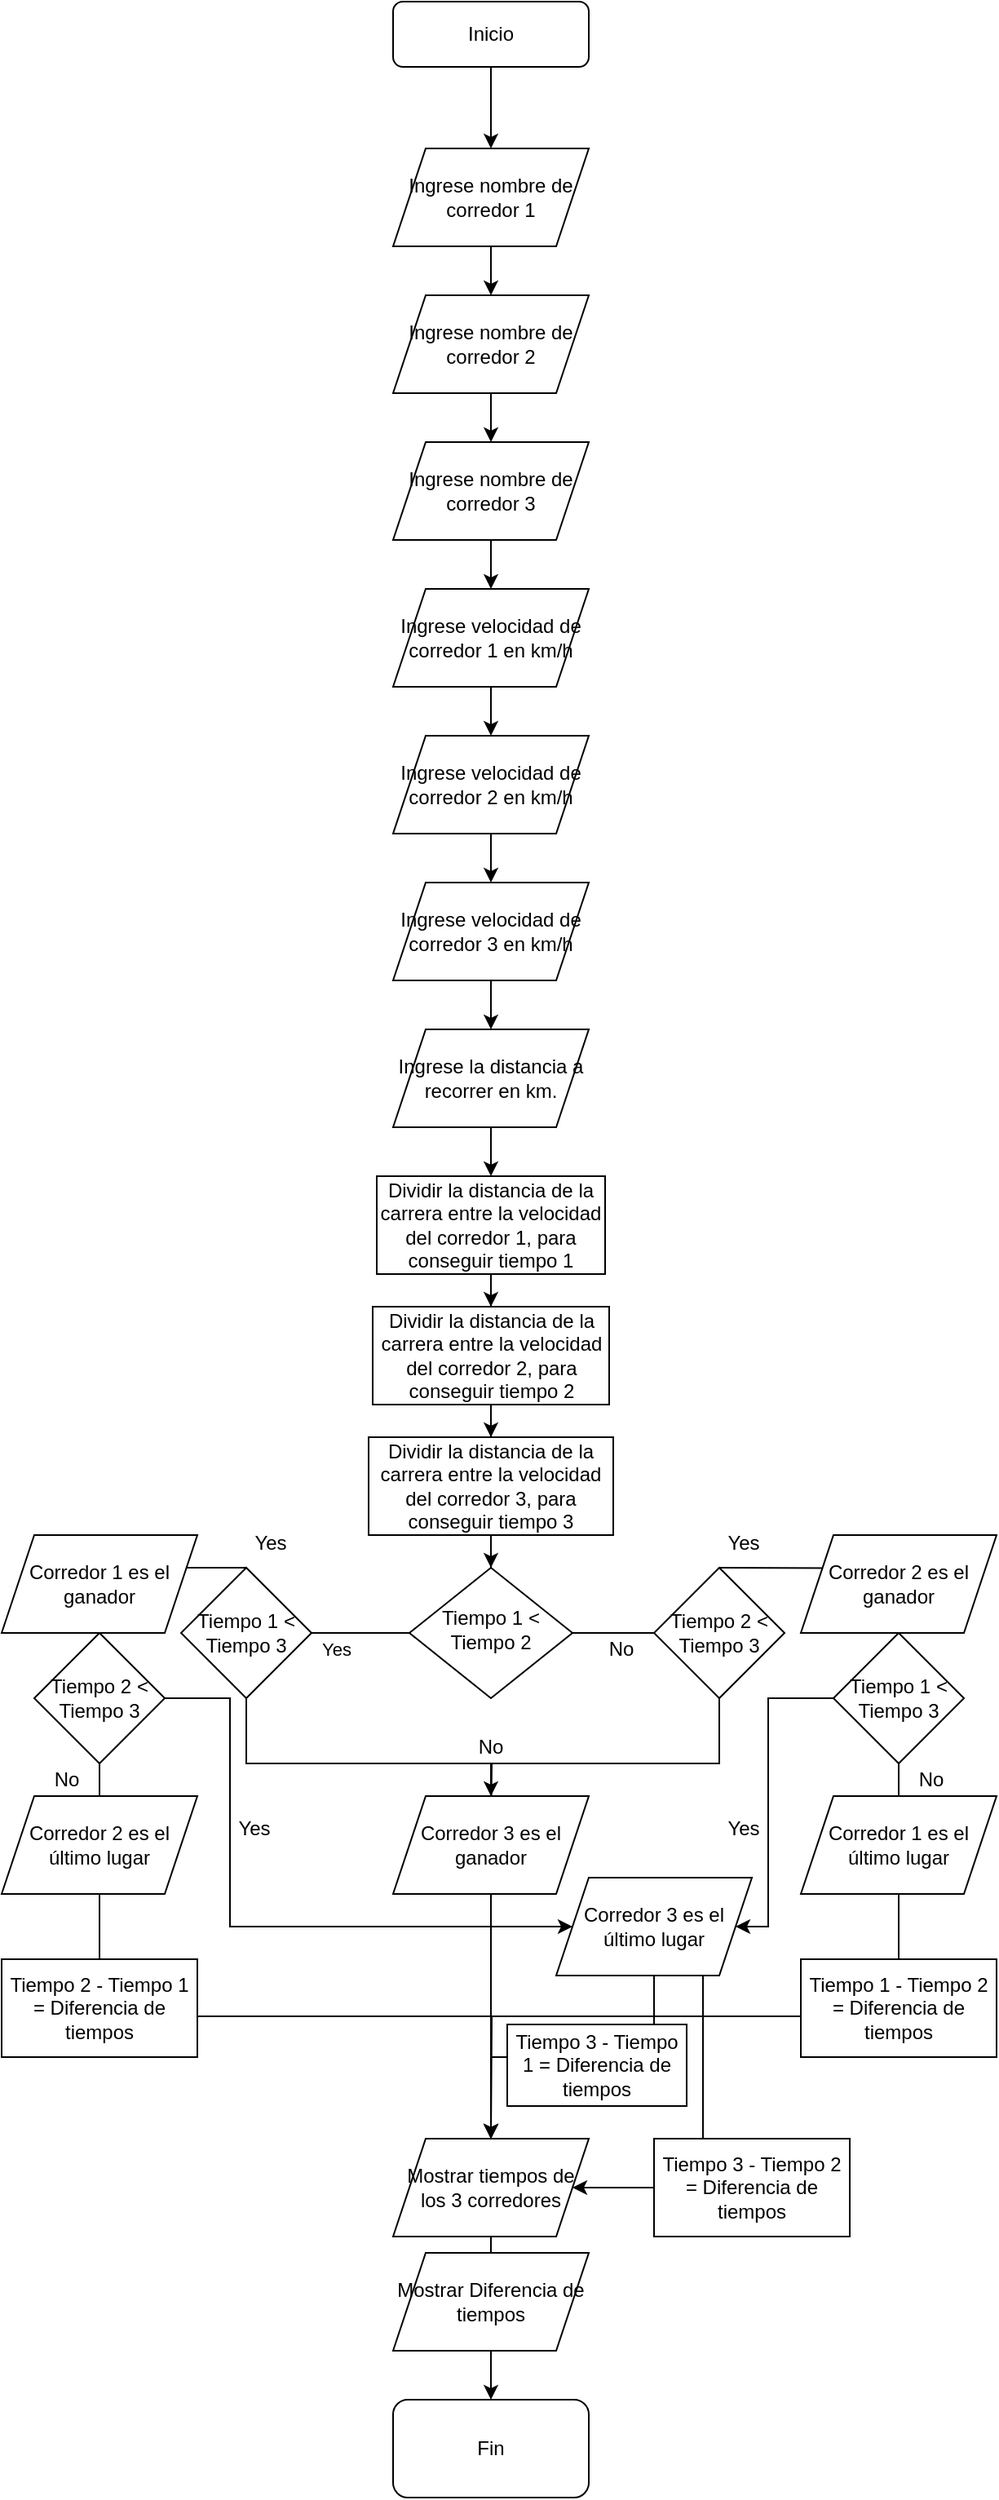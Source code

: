 <mxfile version="20.8.20" type="github">
  <diagram id="C5RBs43oDa-KdzZeNtuy" name="Page-1">
    <mxGraphModel dx="1831" dy="549" grid="1" gridSize="10" guides="1" tooltips="1" connect="1" arrows="1" fold="1" page="1" pageScale="1" pageWidth="827" pageHeight="1169" math="0" shadow="0">
      <root>
        <mxCell id="WIyWlLk6GJQsqaUBKTNV-0" />
        <mxCell id="WIyWlLk6GJQsqaUBKTNV-1" parent="WIyWlLk6GJQsqaUBKTNV-0" />
        <mxCell id="-UQQg0AoVL_Y2OU_jyts-15" value="" style="edgeStyle=orthogonalEdgeStyle;rounded=0;orthogonalLoop=1;jettySize=auto;html=1;exitX=0.5;exitY=1;exitDx=0;exitDy=0;endArrow=none;" edge="1" parent="WIyWlLk6GJQsqaUBKTNV-1" source="vOWyVOwrMFL4lCfqCHDc-45" target="-UQQg0AoVL_Y2OU_jyts-8">
          <mxGeometry relative="1" as="geometry">
            <mxPoint x="50" y="1360" as="targetPoint" />
            <mxPoint x="300" y="1080" as="sourcePoint" />
          </mxGeometry>
        </mxCell>
        <mxCell id="vOWyVOwrMFL4lCfqCHDc-2" style="edgeStyle=orthogonalEdgeStyle;rounded=0;orthogonalLoop=1;jettySize=auto;html=1;exitX=0.5;exitY=1;exitDx=0;exitDy=0;entryX=0.5;entryY=0;entryDx=0;entryDy=0;" parent="WIyWlLk6GJQsqaUBKTNV-1" source="WIyWlLk6GJQsqaUBKTNV-3" target="vOWyVOwrMFL4lCfqCHDc-0" edge="1">
          <mxGeometry relative="1" as="geometry" />
        </mxCell>
        <mxCell id="WIyWlLk6GJQsqaUBKTNV-3" value="Inicio" style="rounded=1;whiteSpace=wrap;html=1;fontSize=12;glass=0;strokeWidth=1;shadow=0;" parent="WIyWlLk6GJQsqaUBKTNV-1" vertex="1">
          <mxGeometry x="-10" y="80" width="120" height="40" as="geometry" />
        </mxCell>
        <mxCell id="WIyWlLk6GJQsqaUBKTNV-8" value="No" style="rounded=0;html=1;jettySize=auto;orthogonalLoop=1;fontSize=11;endArrow=block;endFill=0;endSize=8;strokeWidth=1;shadow=0;labelBackgroundColor=none;edgeStyle=orthogonalEdgeStyle;exitX=1;exitY=0.5;exitDx=0;exitDy=0;startArrow=none;" parent="WIyWlLk6GJQsqaUBKTNV-1" source="vOWyVOwrMFL4lCfqCHDc-33" edge="1">
          <mxGeometry x="0.333" y="20" relative="1" as="geometry">
            <mxPoint as="offset" />
            <mxPoint x="220" y="1080" as="targetPoint" />
            <Array as="points">
              <mxPoint x="170" y="1080" />
              <mxPoint x="170" y="1080" />
            </Array>
          </mxGeometry>
        </mxCell>
        <mxCell id="WIyWlLk6GJQsqaUBKTNV-9" value="Yes" style="edgeStyle=orthogonalEdgeStyle;rounded=0;html=1;jettySize=auto;orthogonalLoop=1;fontSize=11;endArrow=block;endFill=0;endSize=8;strokeWidth=1;shadow=0;labelBackgroundColor=none;" parent="WIyWlLk6GJQsqaUBKTNV-1" source="WIyWlLk6GJQsqaUBKTNV-10" edge="1">
          <mxGeometry y="10" relative="1" as="geometry">
            <mxPoint as="offset" />
            <mxPoint x="-90" y="1080" as="targetPoint" />
          </mxGeometry>
        </mxCell>
        <mxCell id="WIyWlLk6GJQsqaUBKTNV-10" value="Tiempo 1 &amp;lt; Tiempo 2" style="rhombus;whiteSpace=wrap;html=1;shadow=0;fontFamily=Helvetica;fontSize=12;align=center;strokeWidth=1;spacing=6;spacingTop=-4;" parent="WIyWlLk6GJQsqaUBKTNV-1" vertex="1">
          <mxGeometry y="1040" width="100" height="80" as="geometry" />
        </mxCell>
        <mxCell id="vOWyVOwrMFL4lCfqCHDc-5" style="edgeStyle=orthogonalEdgeStyle;rounded=0;orthogonalLoop=1;jettySize=auto;html=1;exitX=0.5;exitY=1;exitDx=0;exitDy=0;entryX=0.5;entryY=0;entryDx=0;entryDy=0;" parent="WIyWlLk6GJQsqaUBKTNV-1" source="vOWyVOwrMFL4lCfqCHDc-0" target="vOWyVOwrMFL4lCfqCHDc-4" edge="1">
          <mxGeometry relative="1" as="geometry" />
        </mxCell>
        <mxCell id="vOWyVOwrMFL4lCfqCHDc-0" value="Ingrese nombre de corredor 1" style="shape=parallelogram;perimeter=parallelogramPerimeter;whiteSpace=wrap;html=1;fixedSize=1;" parent="WIyWlLk6GJQsqaUBKTNV-1" vertex="1">
          <mxGeometry x="-10" y="170" width="120" height="60" as="geometry" />
        </mxCell>
        <mxCell id="vOWyVOwrMFL4lCfqCHDc-7" value="" style="edgeStyle=orthogonalEdgeStyle;rounded=0;orthogonalLoop=1;jettySize=auto;html=1;" parent="WIyWlLk6GJQsqaUBKTNV-1" source="vOWyVOwrMFL4lCfqCHDc-4" target="vOWyVOwrMFL4lCfqCHDc-6" edge="1">
          <mxGeometry relative="1" as="geometry" />
        </mxCell>
        <mxCell id="vOWyVOwrMFL4lCfqCHDc-4" value="Ingrese nombre de corredor 2" style="shape=parallelogram;perimeter=parallelogramPerimeter;whiteSpace=wrap;html=1;fixedSize=1;" parent="WIyWlLk6GJQsqaUBKTNV-1" vertex="1">
          <mxGeometry x="-10" y="260" width="120" height="60" as="geometry" />
        </mxCell>
        <mxCell id="vOWyVOwrMFL4lCfqCHDc-9" style="edgeStyle=orthogonalEdgeStyle;rounded=0;orthogonalLoop=1;jettySize=auto;html=1;exitX=0.5;exitY=1;exitDx=0;exitDy=0;entryX=0.5;entryY=0;entryDx=0;entryDy=0;" parent="WIyWlLk6GJQsqaUBKTNV-1" source="vOWyVOwrMFL4lCfqCHDc-6" target="vOWyVOwrMFL4lCfqCHDc-8" edge="1">
          <mxGeometry relative="1" as="geometry" />
        </mxCell>
        <mxCell id="vOWyVOwrMFL4lCfqCHDc-6" value="Ingrese nombre de corredor 3" style="shape=parallelogram;perimeter=parallelogramPerimeter;whiteSpace=wrap;html=1;fixedSize=1;" parent="WIyWlLk6GJQsqaUBKTNV-1" vertex="1">
          <mxGeometry x="-10" y="350" width="120" height="60" as="geometry" />
        </mxCell>
        <mxCell id="vOWyVOwrMFL4lCfqCHDc-11" style="edgeStyle=orthogonalEdgeStyle;rounded=0;orthogonalLoop=1;jettySize=auto;html=1;exitX=0.5;exitY=1;exitDx=0;exitDy=0;entryX=0.5;entryY=0;entryDx=0;entryDy=0;" parent="WIyWlLk6GJQsqaUBKTNV-1" source="vOWyVOwrMFL4lCfqCHDc-8" target="vOWyVOwrMFL4lCfqCHDc-10" edge="1">
          <mxGeometry relative="1" as="geometry" />
        </mxCell>
        <mxCell id="vOWyVOwrMFL4lCfqCHDc-8" value="Ingrese velocidad de corredor 1 en km/h" style="shape=parallelogram;perimeter=parallelogramPerimeter;whiteSpace=wrap;html=1;fixedSize=1;" parent="WIyWlLk6GJQsqaUBKTNV-1" vertex="1">
          <mxGeometry x="-10" y="440" width="120" height="60" as="geometry" />
        </mxCell>
        <mxCell id="vOWyVOwrMFL4lCfqCHDc-13" style="edgeStyle=orthogonalEdgeStyle;rounded=0;orthogonalLoop=1;jettySize=auto;html=1;exitX=0.5;exitY=1;exitDx=0;exitDy=0;entryX=0.5;entryY=0;entryDx=0;entryDy=0;" parent="WIyWlLk6GJQsqaUBKTNV-1" source="vOWyVOwrMFL4lCfqCHDc-10" target="vOWyVOwrMFL4lCfqCHDc-12" edge="1">
          <mxGeometry relative="1" as="geometry" />
        </mxCell>
        <mxCell id="vOWyVOwrMFL4lCfqCHDc-10" value="Ingrese velocidad de corredor 2 en km/h" style="shape=parallelogram;perimeter=parallelogramPerimeter;whiteSpace=wrap;html=1;fixedSize=1;" parent="WIyWlLk6GJQsqaUBKTNV-1" vertex="1">
          <mxGeometry x="-10" y="530" width="120" height="60" as="geometry" />
        </mxCell>
        <mxCell id="vOWyVOwrMFL4lCfqCHDc-15" value="" style="edgeStyle=orthogonalEdgeStyle;rounded=0;orthogonalLoop=1;jettySize=auto;html=1;" parent="WIyWlLk6GJQsqaUBKTNV-1" source="vOWyVOwrMFL4lCfqCHDc-12" target="vOWyVOwrMFL4lCfqCHDc-14" edge="1">
          <mxGeometry relative="1" as="geometry" />
        </mxCell>
        <mxCell id="vOWyVOwrMFL4lCfqCHDc-12" value="Ingrese velocidad de corredor 3 en km/h" style="shape=parallelogram;perimeter=parallelogramPerimeter;whiteSpace=wrap;html=1;fixedSize=1;" parent="WIyWlLk6GJQsqaUBKTNV-1" vertex="1">
          <mxGeometry x="-10" y="620" width="120" height="60" as="geometry" />
        </mxCell>
        <mxCell id="vOWyVOwrMFL4lCfqCHDc-18" style="edgeStyle=orthogonalEdgeStyle;rounded=0;orthogonalLoop=1;jettySize=auto;html=1;exitX=0.5;exitY=1;exitDx=0;exitDy=0;entryX=0.5;entryY=0;entryDx=0;entryDy=0;" parent="WIyWlLk6GJQsqaUBKTNV-1" source="vOWyVOwrMFL4lCfqCHDc-14" target="vOWyVOwrMFL4lCfqCHDc-19" edge="1">
          <mxGeometry relative="1" as="geometry">
            <mxPoint x="50" y="800" as="targetPoint" />
          </mxGeometry>
        </mxCell>
        <mxCell id="vOWyVOwrMFL4lCfqCHDc-14" value="Ingrese la distancia a recorrer en km." style="shape=parallelogram;perimeter=parallelogramPerimeter;whiteSpace=wrap;html=1;fixedSize=1;" parent="WIyWlLk6GJQsqaUBKTNV-1" vertex="1">
          <mxGeometry x="-10" y="710" width="120" height="60" as="geometry" />
        </mxCell>
        <mxCell id="vOWyVOwrMFL4lCfqCHDc-22" value="" style="edgeStyle=orthogonalEdgeStyle;rounded=0;orthogonalLoop=1;jettySize=auto;html=1;" parent="WIyWlLk6GJQsqaUBKTNV-1" source="vOWyVOwrMFL4lCfqCHDc-19" target="vOWyVOwrMFL4lCfqCHDc-21" edge="1">
          <mxGeometry relative="1" as="geometry" />
        </mxCell>
        <mxCell id="vOWyVOwrMFL4lCfqCHDc-19" value="Dividir la distancia de la carrera entre la velocidad del corredor 1, para conseguir tiempo 1" style="rounded=0;whiteSpace=wrap;html=1;" parent="WIyWlLk6GJQsqaUBKTNV-1" vertex="1">
          <mxGeometry x="-20" y="800" width="140" height="60" as="geometry" />
        </mxCell>
        <mxCell id="vOWyVOwrMFL4lCfqCHDc-24" value="" style="edgeStyle=orthogonalEdgeStyle;rounded=0;orthogonalLoop=1;jettySize=auto;html=1;" parent="WIyWlLk6GJQsqaUBKTNV-1" source="vOWyVOwrMFL4lCfqCHDc-21" target="vOWyVOwrMFL4lCfqCHDc-23" edge="1">
          <mxGeometry relative="1" as="geometry" />
        </mxCell>
        <mxCell id="vOWyVOwrMFL4lCfqCHDc-21" value="Dividir la distancia de la carrera entre la velocidad del corredor 2, para conseguir tiempo 2" style="rounded=0;whiteSpace=wrap;html=1;" parent="WIyWlLk6GJQsqaUBKTNV-1" vertex="1">
          <mxGeometry x="-22.5" y="880" width="145" height="60" as="geometry" />
        </mxCell>
        <mxCell id="vOWyVOwrMFL4lCfqCHDc-26" value="" style="edgeStyle=orthogonalEdgeStyle;rounded=0;orthogonalLoop=1;jettySize=auto;html=1;entryX=0.5;entryY=0;entryDx=0;entryDy=0;" parent="WIyWlLk6GJQsqaUBKTNV-1" source="vOWyVOwrMFL4lCfqCHDc-23" target="WIyWlLk6GJQsqaUBKTNV-10" edge="1">
          <mxGeometry relative="1" as="geometry">
            <mxPoint x="50" y="1090" as="targetPoint" />
          </mxGeometry>
        </mxCell>
        <mxCell id="vOWyVOwrMFL4lCfqCHDc-23" value="Dividir la distancia de la carrera entre la velocidad del corredor 3, para conseguir tiempo 3" style="rounded=0;whiteSpace=wrap;html=1;" parent="WIyWlLk6GJQsqaUBKTNV-1" vertex="1">
          <mxGeometry x="-25" y="960" width="150" height="60" as="geometry" />
        </mxCell>
        <mxCell id="vOWyVOwrMFL4lCfqCHDc-32" value="" style="edgeStyle=orthogonalEdgeStyle;rounded=0;orthogonalLoop=1;jettySize=auto;html=1;exitX=0.5;exitY=0;exitDx=0;exitDy=0;entryX=0.5;entryY=0;entryDx=0;entryDy=0;" parent="WIyWlLk6GJQsqaUBKTNV-1" source="vOWyVOwrMFL4lCfqCHDc-28" target="vOWyVOwrMFL4lCfqCHDc-31" edge="1">
          <mxGeometry relative="1" as="geometry">
            <mxPoint x="-160" y="1170" as="targetPoint" />
            <Array as="points">
              <mxPoint x="-190" y="1040" />
            </Array>
          </mxGeometry>
        </mxCell>
        <mxCell id="vOWyVOwrMFL4lCfqCHDc-35" value="" style="edgeStyle=orthogonalEdgeStyle;rounded=0;orthogonalLoop=1;jettySize=auto;html=1;exitX=0.5;exitY=1;exitDx=0;exitDy=0;" parent="WIyWlLk6GJQsqaUBKTNV-1" source="vOWyVOwrMFL4lCfqCHDc-28" target="vOWyVOwrMFL4lCfqCHDc-34" edge="1">
          <mxGeometry relative="1" as="geometry">
            <Array as="points">
              <mxPoint x="-100" y="1160" />
              <mxPoint x="50" y="1160" />
            </Array>
          </mxGeometry>
        </mxCell>
        <mxCell id="vOWyVOwrMFL4lCfqCHDc-28" value="Tiempo 1 &amp;lt; Tiempo 3" style="rhombus;whiteSpace=wrap;html=1;" parent="WIyWlLk6GJQsqaUBKTNV-1" vertex="1">
          <mxGeometry x="-140" y="1040" width="80" height="80" as="geometry" />
        </mxCell>
        <mxCell id="vOWyVOwrMFL4lCfqCHDc-48" style="edgeStyle=orthogonalEdgeStyle;rounded=0;orthogonalLoop=1;jettySize=auto;html=1;exitX=0.5;exitY=1;exitDx=0;exitDy=0;startArrow=none;" parent="WIyWlLk6GJQsqaUBKTNV-1" source="-UQQg0AoVL_Y2OU_jyts-4" edge="1">
          <mxGeometry relative="1" as="geometry">
            <mxPoint x="50" y="1390" as="targetPoint" />
          </mxGeometry>
        </mxCell>
        <mxCell id="vOWyVOwrMFL4lCfqCHDc-36" style="edgeStyle=orthogonalEdgeStyle;rounded=0;orthogonalLoop=1;jettySize=auto;html=1;exitX=0.5;exitY=1;exitDx=0;exitDy=0;" parent="WIyWlLk6GJQsqaUBKTNV-1" source="vOWyVOwrMFL4lCfqCHDc-33" edge="1">
          <mxGeometry relative="1" as="geometry">
            <mxPoint x="50" y="1200" as="targetPoint" />
          </mxGeometry>
        </mxCell>
        <mxCell id="vOWyVOwrMFL4lCfqCHDc-49" style="edgeStyle=orthogonalEdgeStyle;rounded=0;orthogonalLoop=1;jettySize=auto;html=1;exitX=0.5;exitY=1;exitDx=0;exitDy=0;" parent="WIyWlLk6GJQsqaUBKTNV-1" source="vOWyVOwrMFL4lCfqCHDc-34" edge="1">
          <mxGeometry relative="1" as="geometry">
            <mxPoint x="50" y="1390" as="targetPoint" />
          </mxGeometry>
        </mxCell>
        <mxCell id="vOWyVOwrMFL4lCfqCHDc-34" value="Corredor 3 es el ganador" style="shape=parallelogram;perimeter=parallelogramPerimeter;whiteSpace=wrap;html=1;fixedSize=1;" parent="WIyWlLk6GJQsqaUBKTNV-1" vertex="1">
          <mxGeometry x="-10" y="1180" width="120" height="60" as="geometry" />
        </mxCell>
        <mxCell id="vOWyVOwrMFL4lCfqCHDc-37" value="" style="rounded=0;html=1;jettySize=auto;orthogonalLoop=1;fontSize=11;endArrow=none;endFill=0;endSize=8;strokeWidth=1;shadow=0;labelBackgroundColor=none;edgeStyle=orthogonalEdgeStyle;exitX=1;exitY=0.5;exitDx=0;exitDy=0;" parent="WIyWlLk6GJQsqaUBKTNV-1" source="WIyWlLk6GJQsqaUBKTNV-10" target="vOWyVOwrMFL4lCfqCHDc-33" edge="1">
          <mxGeometry x="0.333" y="20" relative="1" as="geometry">
            <mxPoint as="offset" />
            <mxPoint x="100" y="1080" as="sourcePoint" />
            <mxPoint x="220" y="1080" as="targetPoint" />
            <Array as="points" />
          </mxGeometry>
        </mxCell>
        <mxCell id="vOWyVOwrMFL4lCfqCHDc-33" value="Tiempo 2 &amp;lt; Tiempo 3" style="rhombus;whiteSpace=wrap;html=1;" parent="WIyWlLk6GJQsqaUBKTNV-1" vertex="1">
          <mxGeometry x="150" y="1040" width="80" height="80" as="geometry" />
        </mxCell>
        <mxCell id="vOWyVOwrMFL4lCfqCHDc-40" value="Yes" style="text;html=1;strokeColor=none;fillColor=none;align=center;verticalAlign=middle;whiteSpace=wrap;rounded=0;" parent="WIyWlLk6GJQsqaUBKTNV-1" vertex="1">
          <mxGeometry x="-100" y="1015" width="30" height="20" as="geometry" />
        </mxCell>
        <mxCell id="vOWyVOwrMFL4lCfqCHDc-41" value="Yes" style="text;html=1;strokeColor=none;fillColor=none;align=center;verticalAlign=middle;whiteSpace=wrap;rounded=0;" parent="WIyWlLk6GJQsqaUBKTNV-1" vertex="1">
          <mxGeometry x="190" y="1015" width="30" height="20" as="geometry" />
        </mxCell>
        <mxCell id="vOWyVOwrMFL4lCfqCHDc-42" value="No" style="text;html=1;strokeColor=none;fillColor=none;align=center;verticalAlign=middle;whiteSpace=wrap;rounded=0;" parent="WIyWlLk6GJQsqaUBKTNV-1" vertex="1">
          <mxGeometry x="110" y="1080" width="40" height="20" as="geometry" />
        </mxCell>
        <mxCell id="vOWyVOwrMFL4lCfqCHDc-43" value="No" style="text;html=1;strokeColor=none;fillColor=none;align=center;verticalAlign=middle;whiteSpace=wrap;rounded=0;" parent="WIyWlLk6GJQsqaUBKTNV-1" vertex="1">
          <mxGeometry x="30" y="1140" width="40" height="20" as="geometry" />
        </mxCell>
        <mxCell id="vOWyVOwrMFL4lCfqCHDc-44" value="" style="edgeStyle=orthogonalEdgeStyle;rounded=0;orthogonalLoop=1;jettySize=auto;html=1;startArrow=none;" parent="WIyWlLk6GJQsqaUBKTNV-1" target="vOWyVOwrMFL4lCfqCHDc-45" edge="1" source="-UQQg0AoVL_Y2OU_jyts-8">
          <mxGeometry relative="1" as="geometry">
            <mxPoint x="190" y="1040" as="sourcePoint" />
          </mxGeometry>
        </mxCell>
        <mxCell id="vOWyVOwrMFL4lCfqCHDc-50" style="edgeStyle=orthogonalEdgeStyle;rounded=0;orthogonalLoop=1;jettySize=auto;html=1;exitX=0.5;exitY=1;exitDx=0;exitDy=0;startArrow=none;entryX=0.5;entryY=0;entryDx=0;entryDy=0;" parent="WIyWlLk6GJQsqaUBKTNV-1" source="-UQQg0AoVL_Y2OU_jyts-5" edge="1" target="vOWyVOwrMFL4lCfqCHDc-51">
          <mxGeometry relative="1" as="geometry">
            <mxPoint x="50" y="1360" as="targetPoint" />
          </mxGeometry>
        </mxCell>
        <mxCell id="vOWyVOwrMFL4lCfqCHDc-53" value="" style="edgeStyle=orthogonalEdgeStyle;rounded=0;orthogonalLoop=1;jettySize=auto;html=1;" parent="WIyWlLk6GJQsqaUBKTNV-1" source="vOWyVOwrMFL4lCfqCHDc-51" target="vOWyVOwrMFL4lCfqCHDc-52" edge="1">
          <mxGeometry relative="1" as="geometry" />
        </mxCell>
        <mxCell id="vOWyVOwrMFL4lCfqCHDc-51" value="Mostrar tiempos de los 3 corredores" style="shape=parallelogram;perimeter=parallelogramPerimeter;whiteSpace=wrap;html=1;fixedSize=1;" parent="WIyWlLk6GJQsqaUBKTNV-1" vertex="1">
          <mxGeometry x="-10" y="1390" width="120" height="60" as="geometry" />
        </mxCell>
        <mxCell id="vOWyVOwrMFL4lCfqCHDc-52" value="Fin" style="rounded=1;whiteSpace=wrap;html=1;" parent="WIyWlLk6GJQsqaUBKTNV-1" vertex="1">
          <mxGeometry x="-10" y="1550" width="120" height="60" as="geometry" />
        </mxCell>
        <mxCell id="-UQQg0AoVL_Y2OU_jyts-12" style="edgeStyle=orthogonalEdgeStyle;rounded=0;orthogonalLoop=1;jettySize=auto;html=1;exitX=1;exitY=0.5;exitDx=0;exitDy=0;entryX=0;entryY=0.5;entryDx=0;entryDy=0;" edge="1" parent="WIyWlLk6GJQsqaUBKTNV-1" source="-UQQg0AoVL_Y2OU_jyts-7" target="-UQQg0AoVL_Y2OU_jyts-11">
          <mxGeometry relative="1" as="geometry">
            <Array as="points">
              <mxPoint x="-110" y="1120" />
              <mxPoint x="-110" y="1260" />
            </Array>
          </mxGeometry>
        </mxCell>
        <mxCell id="-UQQg0AoVL_Y2OU_jyts-9" value="" style="edgeStyle=orthogonalEdgeStyle;rounded=0;orthogonalLoop=1;jettySize=auto;html=1;endArrow=none;" edge="1" parent="WIyWlLk6GJQsqaUBKTNV-1" target="-UQQg0AoVL_Y2OU_jyts-8">
          <mxGeometry relative="1" as="geometry">
            <mxPoint x="190" y="1040" as="sourcePoint" />
            <mxPoint x="290" y="1169" as="targetPoint" />
          </mxGeometry>
        </mxCell>
        <mxCell id="-UQQg0AoVL_Y2OU_jyts-10" style="edgeStyle=orthogonalEdgeStyle;rounded=0;orthogonalLoop=1;jettySize=auto;html=1;exitX=0;exitY=0.5;exitDx=0;exitDy=0;entryX=1;entryY=0.5;entryDx=0;entryDy=0;" edge="1" parent="WIyWlLk6GJQsqaUBKTNV-1" source="-UQQg0AoVL_Y2OU_jyts-8" target="-UQQg0AoVL_Y2OU_jyts-11">
          <mxGeometry relative="1" as="geometry">
            <mxPoint x="170" y="1260" as="targetPoint" />
            <Array as="points">
              <mxPoint x="220" y="1120" />
              <mxPoint x="220" y="1260" />
            </Array>
          </mxGeometry>
        </mxCell>
        <mxCell id="-UQQg0AoVL_Y2OU_jyts-25" style="edgeStyle=orthogonalEdgeStyle;rounded=0;orthogonalLoop=1;jettySize=auto;html=1;exitX=0.75;exitY=1;exitDx=0;exitDy=0;entryX=1;entryY=0.5;entryDx=0;entryDy=0;" edge="1" parent="WIyWlLk6GJQsqaUBKTNV-1" source="-UQQg0AoVL_Y2OU_jyts-11" target="vOWyVOwrMFL4lCfqCHDc-51">
          <mxGeometry relative="1" as="geometry">
            <Array as="points">
              <mxPoint x="180" y="1420" />
            </Array>
          </mxGeometry>
        </mxCell>
        <mxCell id="-UQQg0AoVL_Y2OU_jyts-29" style="edgeStyle=orthogonalEdgeStyle;rounded=0;orthogonalLoop=1;jettySize=auto;html=1;exitX=0.5;exitY=1;exitDx=0;exitDy=0;" edge="1" parent="WIyWlLk6GJQsqaUBKTNV-1" source="-UQQg0AoVL_Y2OU_jyts-11" target="vOWyVOwrMFL4lCfqCHDc-51">
          <mxGeometry relative="1" as="geometry" />
        </mxCell>
        <mxCell id="-UQQg0AoVL_Y2OU_jyts-11" value="Corredor 3 es el último lugar" style="shape=parallelogram;perimeter=parallelogramPerimeter;whiteSpace=wrap;html=1;fixedSize=1;" vertex="1" parent="WIyWlLk6GJQsqaUBKTNV-1">
          <mxGeometry x="90" y="1230" width="120" height="60" as="geometry" />
        </mxCell>
        <mxCell id="-UQQg0AoVL_Y2OU_jyts-13" value="Yes" style="text;html=1;strokeColor=none;fillColor=none;align=center;verticalAlign=middle;whiteSpace=wrap;rounded=0;" vertex="1" parent="WIyWlLk6GJQsqaUBKTNV-1">
          <mxGeometry x="-110" y="1190" width="30" height="20" as="geometry" />
        </mxCell>
        <mxCell id="-UQQg0AoVL_Y2OU_jyts-14" value="" style="edgeStyle=orthogonalEdgeStyle;rounded=0;orthogonalLoop=1;jettySize=auto;html=1;exitX=0.5;exitY=1;exitDx=0;exitDy=0;endArrow=none;" edge="1" parent="WIyWlLk6GJQsqaUBKTNV-1" source="vOWyVOwrMFL4lCfqCHDc-31" target="-UQQg0AoVL_Y2OU_jyts-4">
          <mxGeometry relative="1" as="geometry">
            <mxPoint x="50" y="1360" as="targetPoint" />
            <mxPoint x="-190" y="1070" as="sourcePoint" />
          </mxGeometry>
        </mxCell>
        <mxCell id="-UQQg0AoVL_Y2OU_jyts-4" value="Corredor 2 es el último lugar" style="shape=parallelogram;perimeter=parallelogramPerimeter;whiteSpace=wrap;html=1;fixedSize=1;" vertex="1" parent="WIyWlLk6GJQsqaUBKTNV-1">
          <mxGeometry x="-250" y="1180" width="120" height="60" as="geometry" />
        </mxCell>
        <mxCell id="vOWyVOwrMFL4lCfqCHDc-31" value="Corredor 1 es el ganador" style="shape=parallelogram;perimeter=parallelogramPerimeter;whiteSpace=wrap;html=1;fixedSize=1;" parent="WIyWlLk6GJQsqaUBKTNV-1" vertex="1">
          <mxGeometry x="-250" y="1020" width="120" height="60" as="geometry" />
        </mxCell>
        <mxCell id="-UQQg0AoVL_Y2OU_jyts-7" value="Tiempo 2 &amp;lt; Tiempo 3" style="rhombus;whiteSpace=wrap;html=1;" vertex="1" parent="WIyWlLk6GJQsqaUBKTNV-1">
          <mxGeometry x="-230" y="1080" width="80" height="80" as="geometry" />
        </mxCell>
        <mxCell id="vOWyVOwrMFL4lCfqCHDc-45" value="Corredor 2 es el ganador" style="shape=parallelogram;perimeter=parallelogramPerimeter;whiteSpace=wrap;html=1;fixedSize=1;" parent="WIyWlLk6GJQsqaUBKTNV-1" vertex="1">
          <mxGeometry x="240" y="1020" width="120" height="60" as="geometry" />
        </mxCell>
        <mxCell id="-UQQg0AoVL_Y2OU_jyts-8" value="Tiempo 1 &amp;lt; Tiempo 3" style="rhombus;whiteSpace=wrap;html=1;" vertex="1" parent="WIyWlLk6GJQsqaUBKTNV-1">
          <mxGeometry x="260" y="1080" width="80" height="80" as="geometry" />
        </mxCell>
        <mxCell id="-UQQg0AoVL_Y2OU_jyts-16" value="" style="edgeStyle=orthogonalEdgeStyle;rounded=0;orthogonalLoop=1;jettySize=auto;html=1;exitX=0.5;exitY=1;exitDx=0;exitDy=0;startArrow=none;endArrow=none;" edge="1" parent="WIyWlLk6GJQsqaUBKTNV-1" source="-UQQg0AoVL_Y2OU_jyts-8" target="-UQQg0AoVL_Y2OU_jyts-5">
          <mxGeometry relative="1" as="geometry">
            <mxPoint x="50" y="1360" as="targetPoint" />
            <mxPoint x="300" y="1160" as="sourcePoint" />
          </mxGeometry>
        </mxCell>
        <mxCell id="-UQQg0AoVL_Y2OU_jyts-5" value="Corredor 1 es el último lugar" style="shape=parallelogram;perimeter=parallelogramPerimeter;whiteSpace=wrap;html=1;fixedSize=1;" vertex="1" parent="WIyWlLk6GJQsqaUBKTNV-1">
          <mxGeometry x="240" y="1180" width="120" height="60" as="geometry" />
        </mxCell>
        <mxCell id="-UQQg0AoVL_Y2OU_jyts-17" value="Yes" style="text;html=1;strokeColor=none;fillColor=none;align=center;verticalAlign=middle;whiteSpace=wrap;rounded=0;" vertex="1" parent="WIyWlLk6GJQsqaUBKTNV-1">
          <mxGeometry x="190" y="1190" width="30" height="20" as="geometry" />
        </mxCell>
        <mxCell id="-UQQg0AoVL_Y2OU_jyts-18" value="No" style="text;html=1;strokeColor=none;fillColor=none;align=center;verticalAlign=middle;whiteSpace=wrap;rounded=0;" vertex="1" parent="WIyWlLk6GJQsqaUBKTNV-1">
          <mxGeometry x="-230" y="1160" width="40" height="20" as="geometry" />
        </mxCell>
        <mxCell id="-UQQg0AoVL_Y2OU_jyts-19" value="No" style="text;html=1;strokeColor=none;fillColor=none;align=center;verticalAlign=middle;whiteSpace=wrap;rounded=0;" vertex="1" parent="WIyWlLk6GJQsqaUBKTNV-1">
          <mxGeometry x="300" y="1160" width="40" height="20" as="geometry" />
        </mxCell>
        <mxCell id="-UQQg0AoVL_Y2OU_jyts-21" value="Tiempo 2 - Tiempo 1 = Diferencia de tiempos" style="rounded=0;whiteSpace=wrap;html=1;" vertex="1" parent="WIyWlLk6GJQsqaUBKTNV-1">
          <mxGeometry x="-250" y="1280" width="120" height="60" as="geometry" />
        </mxCell>
        <mxCell id="-UQQg0AoVL_Y2OU_jyts-23" value="Tiempo 1 - Tiempo 2 = Diferencia de tiempos" style="rounded=0;whiteSpace=wrap;html=1;" vertex="1" parent="WIyWlLk6GJQsqaUBKTNV-1">
          <mxGeometry x="240" y="1280" width="120" height="60" as="geometry" />
        </mxCell>
        <mxCell id="-UQQg0AoVL_Y2OU_jyts-24" value="Tiempo 3 - Tiempo 2 = Diferencia de tiempos" style="rounded=0;whiteSpace=wrap;html=1;" vertex="1" parent="WIyWlLk6GJQsqaUBKTNV-1">
          <mxGeometry x="150" y="1390" width="120" height="60" as="geometry" />
        </mxCell>
        <mxCell id="-UQQg0AoVL_Y2OU_jyts-26" value="Tiempo 3 - Tiempo 1 = Diferencia de tiempos" style="rounded=0;whiteSpace=wrap;html=1;" vertex="1" parent="WIyWlLk6GJQsqaUBKTNV-1">
          <mxGeometry x="60" y="1320" width="110" height="50" as="geometry" />
        </mxCell>
        <mxCell id="-UQQg0AoVL_Y2OU_jyts-30" value="Mostrar Diferencia de tiempos" style="shape=parallelogram;perimeter=parallelogramPerimeter;whiteSpace=wrap;html=1;fixedSize=1;" vertex="1" parent="WIyWlLk6GJQsqaUBKTNV-1">
          <mxGeometry x="-10" y="1460" width="120" height="60" as="geometry" />
        </mxCell>
      </root>
    </mxGraphModel>
  </diagram>
</mxfile>
